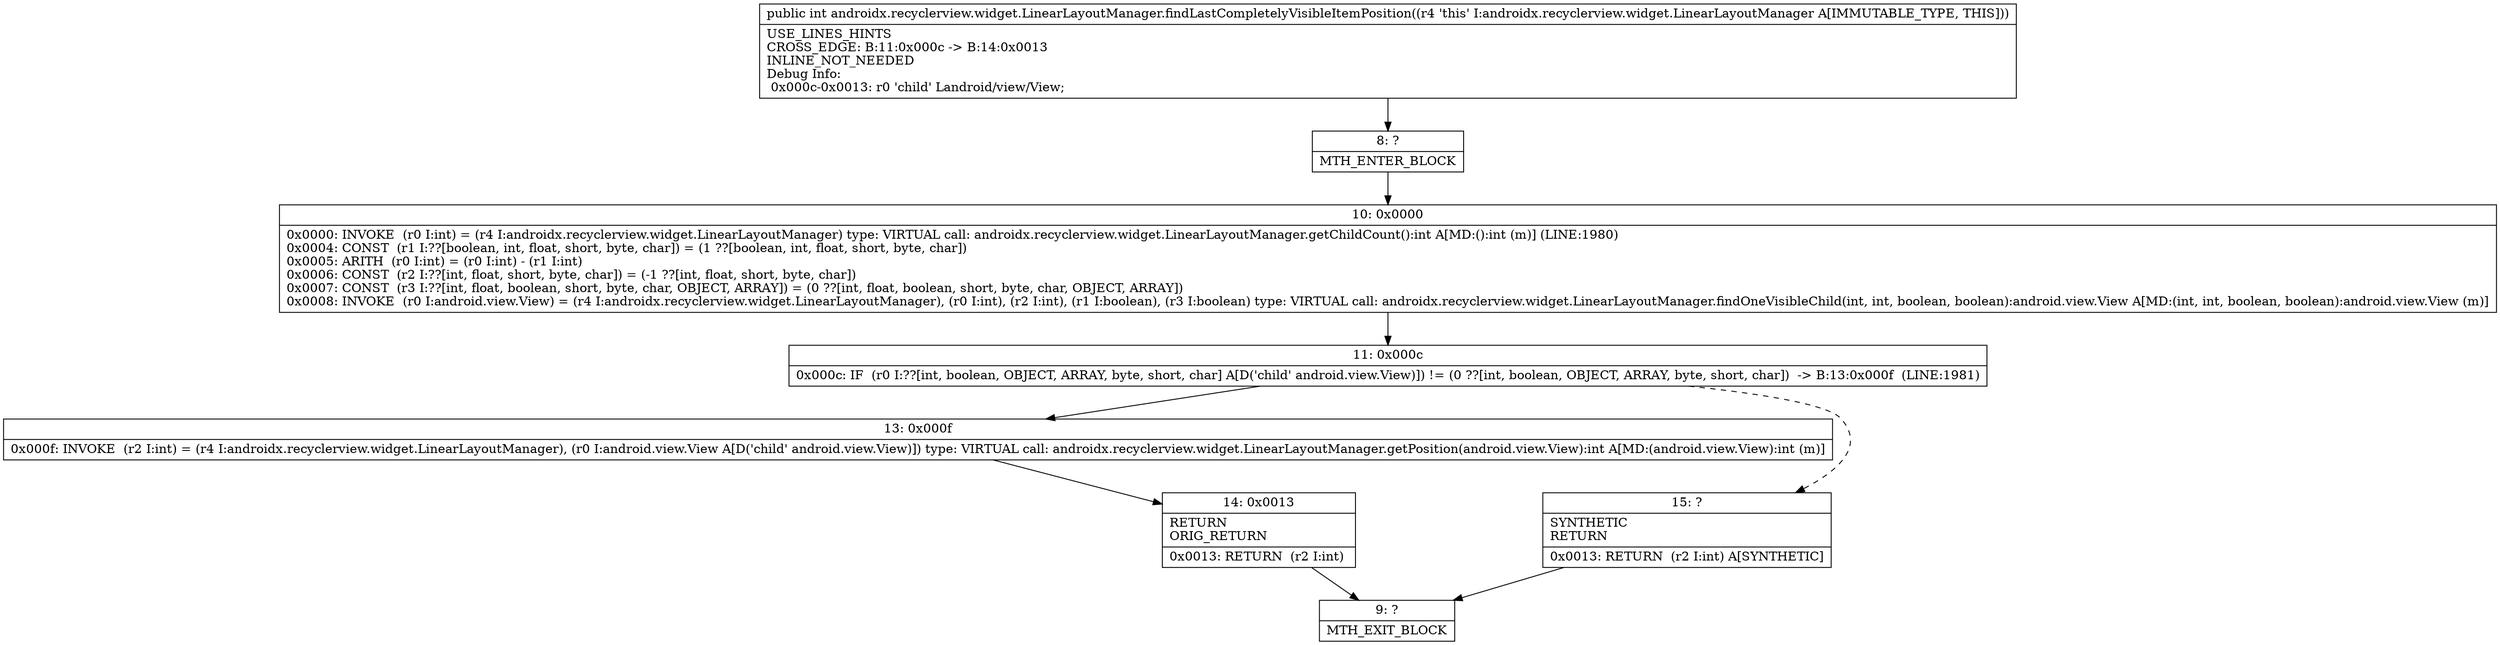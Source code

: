 digraph "CFG forandroidx.recyclerview.widget.LinearLayoutManager.findLastCompletelyVisibleItemPosition()I" {
Node_8 [shape=record,label="{8\:\ ?|MTH_ENTER_BLOCK\l}"];
Node_10 [shape=record,label="{10\:\ 0x0000|0x0000: INVOKE  (r0 I:int) = (r4 I:androidx.recyclerview.widget.LinearLayoutManager) type: VIRTUAL call: androidx.recyclerview.widget.LinearLayoutManager.getChildCount():int A[MD:():int (m)] (LINE:1980)\l0x0004: CONST  (r1 I:??[boolean, int, float, short, byte, char]) = (1 ??[boolean, int, float, short, byte, char]) \l0x0005: ARITH  (r0 I:int) = (r0 I:int) \- (r1 I:int) \l0x0006: CONST  (r2 I:??[int, float, short, byte, char]) = (\-1 ??[int, float, short, byte, char]) \l0x0007: CONST  (r3 I:??[int, float, boolean, short, byte, char, OBJECT, ARRAY]) = (0 ??[int, float, boolean, short, byte, char, OBJECT, ARRAY]) \l0x0008: INVOKE  (r0 I:android.view.View) = (r4 I:androidx.recyclerview.widget.LinearLayoutManager), (r0 I:int), (r2 I:int), (r1 I:boolean), (r3 I:boolean) type: VIRTUAL call: androidx.recyclerview.widget.LinearLayoutManager.findOneVisibleChild(int, int, boolean, boolean):android.view.View A[MD:(int, int, boolean, boolean):android.view.View (m)]\l}"];
Node_11 [shape=record,label="{11\:\ 0x000c|0x000c: IF  (r0 I:??[int, boolean, OBJECT, ARRAY, byte, short, char] A[D('child' android.view.View)]) != (0 ??[int, boolean, OBJECT, ARRAY, byte, short, char])  \-\> B:13:0x000f  (LINE:1981)\l}"];
Node_13 [shape=record,label="{13\:\ 0x000f|0x000f: INVOKE  (r2 I:int) = (r4 I:androidx.recyclerview.widget.LinearLayoutManager), (r0 I:android.view.View A[D('child' android.view.View)]) type: VIRTUAL call: androidx.recyclerview.widget.LinearLayoutManager.getPosition(android.view.View):int A[MD:(android.view.View):int (m)]\l}"];
Node_14 [shape=record,label="{14\:\ 0x0013|RETURN\lORIG_RETURN\l|0x0013: RETURN  (r2 I:int) \l}"];
Node_9 [shape=record,label="{9\:\ ?|MTH_EXIT_BLOCK\l}"];
Node_15 [shape=record,label="{15\:\ ?|SYNTHETIC\lRETURN\l|0x0013: RETURN  (r2 I:int) A[SYNTHETIC]\l}"];
MethodNode[shape=record,label="{public int androidx.recyclerview.widget.LinearLayoutManager.findLastCompletelyVisibleItemPosition((r4 'this' I:androidx.recyclerview.widget.LinearLayoutManager A[IMMUTABLE_TYPE, THIS]))  | USE_LINES_HINTS\lCROSS_EDGE: B:11:0x000c \-\> B:14:0x0013\lINLINE_NOT_NEEDED\lDebug Info:\l  0x000c\-0x0013: r0 'child' Landroid\/view\/View;\l}"];
MethodNode -> Node_8;Node_8 -> Node_10;
Node_10 -> Node_11;
Node_11 -> Node_13;
Node_11 -> Node_15[style=dashed];
Node_13 -> Node_14;
Node_14 -> Node_9;
Node_15 -> Node_9;
}

